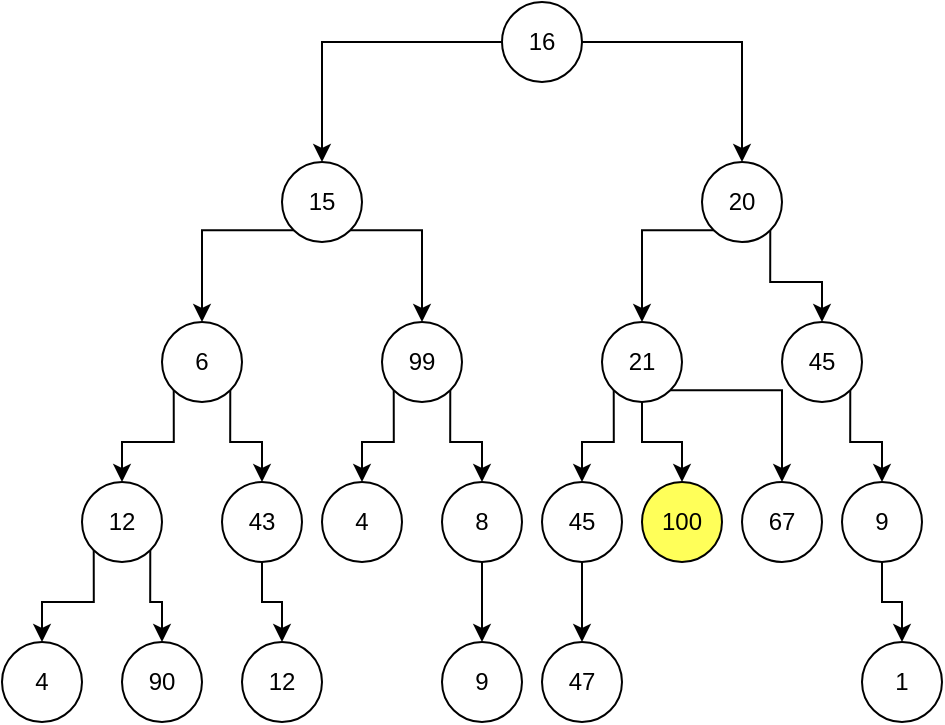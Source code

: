 <mxfile version="14.8.4" type="github">
  <diagram id="YciCKxVZb3v6-NB0ugSa" name="Page-1">
    <mxGraphModel dx="970" dy="657" grid="1" gridSize="10" guides="1" tooltips="1" connect="1" arrows="1" fold="1" page="1" pageScale="1" pageWidth="827" pageHeight="1169" math="0" shadow="0">
      <root>
        <mxCell id="0" />
        <mxCell id="1" parent="0" />
        <mxCell id="FQ3hhbGJM4jg0ycYMV95-85" style="edgeStyle=orthogonalEdgeStyle;rounded=0;orthogonalLoop=1;jettySize=auto;html=1;exitX=0;exitY=0.5;exitDx=0;exitDy=0;" parent="1" source="FQ3hhbGJM4jg0ycYMV95-64" target="FQ3hhbGJM4jg0ycYMV95-65" edge="1">
          <mxGeometry relative="1" as="geometry" />
        </mxCell>
        <mxCell id="FQ3hhbGJM4jg0ycYMV95-86" style="edgeStyle=orthogonalEdgeStyle;rounded=0;orthogonalLoop=1;jettySize=auto;html=1;exitX=1;exitY=0.5;exitDx=0;exitDy=0;" parent="1" source="FQ3hhbGJM4jg0ycYMV95-64" target="FQ3hhbGJM4jg0ycYMV95-66" edge="1">
          <mxGeometry relative="1" as="geometry" />
        </mxCell>
        <mxCell id="FQ3hhbGJM4jg0ycYMV95-64" value="16" style="ellipse;whiteSpace=wrap;html=1;aspect=fixed;" parent="1" vertex="1">
          <mxGeometry x="330" y="40" width="40" height="40" as="geometry" />
        </mxCell>
        <mxCell id="FQ3hhbGJM4jg0ycYMV95-87" style="edgeStyle=orthogonalEdgeStyle;rounded=0;orthogonalLoop=1;jettySize=auto;html=1;exitX=0;exitY=1;exitDx=0;exitDy=0;" parent="1" source="FQ3hhbGJM4jg0ycYMV95-65" target="FQ3hhbGJM4jg0ycYMV95-67" edge="1">
          <mxGeometry relative="1" as="geometry" />
        </mxCell>
        <mxCell id="FQ3hhbGJM4jg0ycYMV95-88" style="edgeStyle=orthogonalEdgeStyle;rounded=0;orthogonalLoop=1;jettySize=auto;html=1;exitX=1;exitY=1;exitDx=0;exitDy=0;" parent="1" source="FQ3hhbGJM4jg0ycYMV95-65" target="FQ3hhbGJM4jg0ycYMV95-68" edge="1">
          <mxGeometry relative="1" as="geometry" />
        </mxCell>
        <mxCell id="FQ3hhbGJM4jg0ycYMV95-65" value="15" style="ellipse;whiteSpace=wrap;html=1;aspect=fixed;" parent="1" vertex="1">
          <mxGeometry x="220" y="120" width="40" height="40" as="geometry" />
        </mxCell>
        <mxCell id="FQ3hhbGJM4jg0ycYMV95-89" style="edgeStyle=orthogonalEdgeStyle;rounded=0;orthogonalLoop=1;jettySize=auto;html=1;exitX=0;exitY=1;exitDx=0;exitDy=0;entryX=0.5;entryY=0;entryDx=0;entryDy=0;" parent="1" source="FQ3hhbGJM4jg0ycYMV95-66" target="FQ3hhbGJM4jg0ycYMV95-69" edge="1">
          <mxGeometry relative="1" as="geometry" />
        </mxCell>
        <mxCell id="FQ3hhbGJM4jg0ycYMV95-90" style="edgeStyle=orthogonalEdgeStyle;rounded=0;orthogonalLoop=1;jettySize=auto;html=1;exitX=1;exitY=1;exitDx=0;exitDy=0;" parent="1" source="FQ3hhbGJM4jg0ycYMV95-66" target="FQ3hhbGJM4jg0ycYMV95-70" edge="1">
          <mxGeometry relative="1" as="geometry" />
        </mxCell>
        <mxCell id="FQ3hhbGJM4jg0ycYMV95-66" value="20" style="ellipse;whiteSpace=wrap;html=1;aspect=fixed;" parent="1" vertex="1">
          <mxGeometry x="430" y="120" width="40" height="40" as="geometry" />
        </mxCell>
        <mxCell id="FQ3hhbGJM4jg0ycYMV95-98" style="edgeStyle=orthogonalEdgeStyle;rounded=0;orthogonalLoop=1;jettySize=auto;html=1;exitX=1;exitY=1;exitDx=0;exitDy=0;entryX=0.5;entryY=0;entryDx=0;entryDy=0;" parent="1" source="FQ3hhbGJM4jg0ycYMV95-67" target="FQ3hhbGJM4jg0ycYMV95-72" edge="1">
          <mxGeometry relative="1" as="geometry" />
        </mxCell>
        <mxCell id="FQ3hhbGJM4jg0ycYMV95-99" style="edgeStyle=orthogonalEdgeStyle;rounded=0;orthogonalLoop=1;jettySize=auto;html=1;exitX=0;exitY=1;exitDx=0;exitDy=0;" parent="1" source="FQ3hhbGJM4jg0ycYMV95-67" target="FQ3hhbGJM4jg0ycYMV95-71" edge="1">
          <mxGeometry relative="1" as="geometry" />
        </mxCell>
        <mxCell id="FQ3hhbGJM4jg0ycYMV95-67" value="6" style="ellipse;whiteSpace=wrap;html=1;aspect=fixed;" parent="1" vertex="1">
          <mxGeometry x="160" y="200" width="40" height="40" as="geometry" />
        </mxCell>
        <mxCell id="FQ3hhbGJM4jg0ycYMV95-96" style="edgeStyle=orthogonalEdgeStyle;rounded=0;orthogonalLoop=1;jettySize=auto;html=1;exitX=1;exitY=1;exitDx=0;exitDy=0;" parent="1" source="FQ3hhbGJM4jg0ycYMV95-68" target="FQ3hhbGJM4jg0ycYMV95-74" edge="1">
          <mxGeometry relative="1" as="geometry" />
        </mxCell>
        <mxCell id="FQ3hhbGJM4jg0ycYMV95-97" style="edgeStyle=orthogonalEdgeStyle;rounded=0;orthogonalLoop=1;jettySize=auto;html=1;exitX=0;exitY=1;exitDx=0;exitDy=0;" parent="1" source="FQ3hhbGJM4jg0ycYMV95-68" target="FQ3hhbGJM4jg0ycYMV95-73" edge="1">
          <mxGeometry relative="1" as="geometry" />
        </mxCell>
        <mxCell id="FQ3hhbGJM4jg0ycYMV95-68" value="99" style="ellipse;whiteSpace=wrap;html=1;aspect=fixed;" parent="1" vertex="1">
          <mxGeometry x="270" y="200" width="40" height="40" as="geometry" />
        </mxCell>
        <mxCell id="FQ3hhbGJM4jg0ycYMV95-91" style="edgeStyle=orthogonalEdgeStyle;rounded=0;orthogonalLoop=1;jettySize=auto;html=1;exitX=0;exitY=1;exitDx=0;exitDy=0;" parent="1" source="FQ3hhbGJM4jg0ycYMV95-69" target="FQ3hhbGJM4jg0ycYMV95-75" edge="1">
          <mxGeometry relative="1" as="geometry" />
        </mxCell>
        <mxCell id="FQ3hhbGJM4jg0ycYMV95-92" style="edgeStyle=orthogonalEdgeStyle;rounded=0;orthogonalLoop=1;jettySize=auto;html=1;exitX=0.5;exitY=1;exitDx=0;exitDy=0;" parent="1" source="FQ3hhbGJM4jg0ycYMV95-69" target="FQ3hhbGJM4jg0ycYMV95-76" edge="1">
          <mxGeometry relative="1" as="geometry" />
        </mxCell>
        <mxCell id="FQ3hhbGJM4jg0ycYMV95-94" style="edgeStyle=orthogonalEdgeStyle;rounded=0;orthogonalLoop=1;jettySize=auto;html=1;exitX=1;exitY=1;exitDx=0;exitDy=0;" parent="1" source="FQ3hhbGJM4jg0ycYMV95-69" target="FQ3hhbGJM4jg0ycYMV95-77" edge="1">
          <mxGeometry relative="1" as="geometry" />
        </mxCell>
        <mxCell id="FQ3hhbGJM4jg0ycYMV95-69" value="21" style="ellipse;whiteSpace=wrap;html=1;aspect=fixed;" parent="1" vertex="1">
          <mxGeometry x="380" y="200" width="40" height="40" as="geometry" />
        </mxCell>
        <mxCell id="FQ3hhbGJM4jg0ycYMV95-95" style="edgeStyle=orthogonalEdgeStyle;rounded=0;orthogonalLoop=1;jettySize=auto;html=1;exitX=1;exitY=1;exitDx=0;exitDy=0;entryX=0.5;entryY=0;entryDx=0;entryDy=0;" parent="1" source="FQ3hhbGJM4jg0ycYMV95-70" target="FQ3hhbGJM4jg0ycYMV95-78" edge="1">
          <mxGeometry relative="1" as="geometry" />
        </mxCell>
        <mxCell id="FQ3hhbGJM4jg0ycYMV95-70" value="45" style="ellipse;whiteSpace=wrap;html=1;aspect=fixed;" parent="1" vertex="1">
          <mxGeometry x="470" y="200" width="40" height="40" as="geometry" />
        </mxCell>
        <mxCell id="FQ3hhbGJM4jg0ycYMV95-100" style="edgeStyle=orthogonalEdgeStyle;rounded=0;orthogonalLoop=1;jettySize=auto;html=1;exitX=0;exitY=1;exitDx=0;exitDy=0;entryX=0.5;entryY=0;entryDx=0;entryDy=0;" parent="1" source="FQ3hhbGJM4jg0ycYMV95-71" target="FQ3hhbGJM4jg0ycYMV95-79" edge="1">
          <mxGeometry relative="1" as="geometry" />
        </mxCell>
        <mxCell id="FQ3hhbGJM4jg0ycYMV95-101" style="edgeStyle=orthogonalEdgeStyle;rounded=0;orthogonalLoop=1;jettySize=auto;html=1;exitX=1;exitY=1;exitDx=0;exitDy=0;" parent="1" source="FQ3hhbGJM4jg0ycYMV95-71" target="FQ3hhbGJM4jg0ycYMV95-80" edge="1">
          <mxGeometry relative="1" as="geometry" />
        </mxCell>
        <mxCell id="FQ3hhbGJM4jg0ycYMV95-71" value="12" style="ellipse;whiteSpace=wrap;html=1;aspect=fixed;" parent="1" vertex="1">
          <mxGeometry x="120" y="280" width="40" height="40" as="geometry" />
        </mxCell>
        <mxCell id="FQ3hhbGJM4jg0ycYMV95-102" style="edgeStyle=orthogonalEdgeStyle;rounded=0;orthogonalLoop=1;jettySize=auto;html=1;exitX=0.5;exitY=1;exitDx=0;exitDy=0;" parent="1" source="FQ3hhbGJM4jg0ycYMV95-72" target="FQ3hhbGJM4jg0ycYMV95-81" edge="1">
          <mxGeometry relative="1" as="geometry" />
        </mxCell>
        <mxCell id="FQ3hhbGJM4jg0ycYMV95-72" value="43" style="ellipse;whiteSpace=wrap;html=1;aspect=fixed;" parent="1" vertex="1">
          <mxGeometry x="190" y="280" width="40" height="40" as="geometry" />
        </mxCell>
        <mxCell id="FQ3hhbGJM4jg0ycYMV95-73" value="4" style="ellipse;whiteSpace=wrap;html=1;aspect=fixed;" parent="1" vertex="1">
          <mxGeometry x="240" y="280" width="40" height="40" as="geometry" />
        </mxCell>
        <mxCell id="FQ3hhbGJM4jg0ycYMV95-104" style="edgeStyle=orthogonalEdgeStyle;rounded=0;orthogonalLoop=1;jettySize=auto;html=1;exitX=0.5;exitY=1;exitDx=0;exitDy=0;entryX=0.5;entryY=0;entryDx=0;entryDy=0;" parent="1" source="FQ3hhbGJM4jg0ycYMV95-74" target="FQ3hhbGJM4jg0ycYMV95-82" edge="1">
          <mxGeometry relative="1" as="geometry" />
        </mxCell>
        <mxCell id="FQ3hhbGJM4jg0ycYMV95-74" value="8" style="ellipse;whiteSpace=wrap;html=1;aspect=fixed;" parent="1" vertex="1">
          <mxGeometry x="300" y="280" width="40" height="40" as="geometry" />
        </mxCell>
        <mxCell id="FQ3hhbGJM4jg0ycYMV95-105" style="edgeStyle=orthogonalEdgeStyle;rounded=0;orthogonalLoop=1;jettySize=auto;html=1;exitX=0.5;exitY=1;exitDx=0;exitDy=0;" parent="1" source="FQ3hhbGJM4jg0ycYMV95-75" target="FQ3hhbGJM4jg0ycYMV95-83" edge="1">
          <mxGeometry relative="1" as="geometry" />
        </mxCell>
        <mxCell id="FQ3hhbGJM4jg0ycYMV95-75" value="45" style="ellipse;whiteSpace=wrap;html=1;aspect=fixed;" parent="1" vertex="1">
          <mxGeometry x="350" y="280" width="40" height="40" as="geometry" />
        </mxCell>
        <mxCell id="FQ3hhbGJM4jg0ycYMV95-76" value="100" style="ellipse;whiteSpace=wrap;html=1;aspect=fixed;fillColor=#FFFF59;" parent="1" vertex="1">
          <mxGeometry x="400" y="280" width="40" height="40" as="geometry" />
        </mxCell>
        <mxCell id="FQ3hhbGJM4jg0ycYMV95-77" value="67" style="ellipse;whiteSpace=wrap;html=1;aspect=fixed;" parent="1" vertex="1">
          <mxGeometry x="450" y="280" width="40" height="40" as="geometry" />
        </mxCell>
        <mxCell id="FQ3hhbGJM4jg0ycYMV95-106" style="edgeStyle=orthogonalEdgeStyle;rounded=0;orthogonalLoop=1;jettySize=auto;html=1;exitX=0.5;exitY=1;exitDx=0;exitDy=0;" parent="1" source="FQ3hhbGJM4jg0ycYMV95-78" target="FQ3hhbGJM4jg0ycYMV95-84" edge="1">
          <mxGeometry relative="1" as="geometry" />
        </mxCell>
        <mxCell id="FQ3hhbGJM4jg0ycYMV95-78" value="9" style="ellipse;whiteSpace=wrap;html=1;aspect=fixed;" parent="1" vertex="1">
          <mxGeometry x="500" y="280" width="40" height="40" as="geometry" />
        </mxCell>
        <mxCell id="FQ3hhbGJM4jg0ycYMV95-79" value="4" style="ellipse;whiteSpace=wrap;html=1;aspect=fixed;" parent="1" vertex="1">
          <mxGeometry x="80" y="360" width="40" height="40" as="geometry" />
        </mxCell>
        <mxCell id="FQ3hhbGJM4jg0ycYMV95-80" value="90" style="ellipse;whiteSpace=wrap;html=1;aspect=fixed;" parent="1" vertex="1">
          <mxGeometry x="140" y="360" width="40" height="40" as="geometry" />
        </mxCell>
        <mxCell id="FQ3hhbGJM4jg0ycYMV95-81" value="12" style="ellipse;whiteSpace=wrap;html=1;aspect=fixed;" parent="1" vertex="1">
          <mxGeometry x="200" y="360" width="40" height="40" as="geometry" />
        </mxCell>
        <mxCell id="FQ3hhbGJM4jg0ycYMV95-82" value="9" style="ellipse;whiteSpace=wrap;html=1;aspect=fixed;" parent="1" vertex="1">
          <mxGeometry x="300" y="360" width="40" height="40" as="geometry" />
        </mxCell>
        <mxCell id="FQ3hhbGJM4jg0ycYMV95-83" value="47" style="ellipse;whiteSpace=wrap;html=1;aspect=fixed;" parent="1" vertex="1">
          <mxGeometry x="350" y="360" width="40" height="40" as="geometry" />
        </mxCell>
        <mxCell id="FQ3hhbGJM4jg0ycYMV95-84" value="1" style="ellipse;whiteSpace=wrap;html=1;aspect=fixed;" parent="1" vertex="1">
          <mxGeometry x="510" y="360" width="40" height="40" as="geometry" />
        </mxCell>
      </root>
    </mxGraphModel>
  </diagram>
</mxfile>
